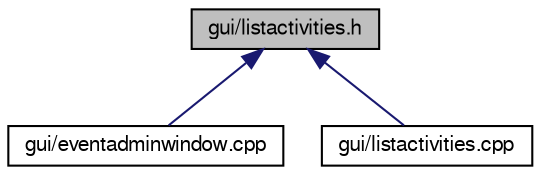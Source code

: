 digraph "gui/listactivities.h"
{
  edge [fontname="FreeSans",fontsize="10",labelfontname="FreeSans",labelfontsize="10"];
  node [fontname="FreeSans",fontsize="10",shape=record];
  Node3 [label="gui/listactivities.h",height=0.2,width=0.4,color="black", fillcolor="grey75", style="filled", fontcolor="black"];
  Node3 -> Node4 [dir="back",color="midnightblue",fontsize="10",style="solid",fontname="FreeSans"];
  Node4 [label="gui/eventadminwindow.cpp",height=0.2,width=0.4,color="black", fillcolor="white", style="filled",URL="$eventadminwindow_8cpp.html"];
  Node3 -> Node5 [dir="back",color="midnightblue",fontsize="10",style="solid",fontname="FreeSans"];
  Node5 [label="gui/listactivities.cpp",height=0.2,width=0.4,color="black", fillcolor="white", style="filled",URL="$listactivities_8cpp.html"];
}
